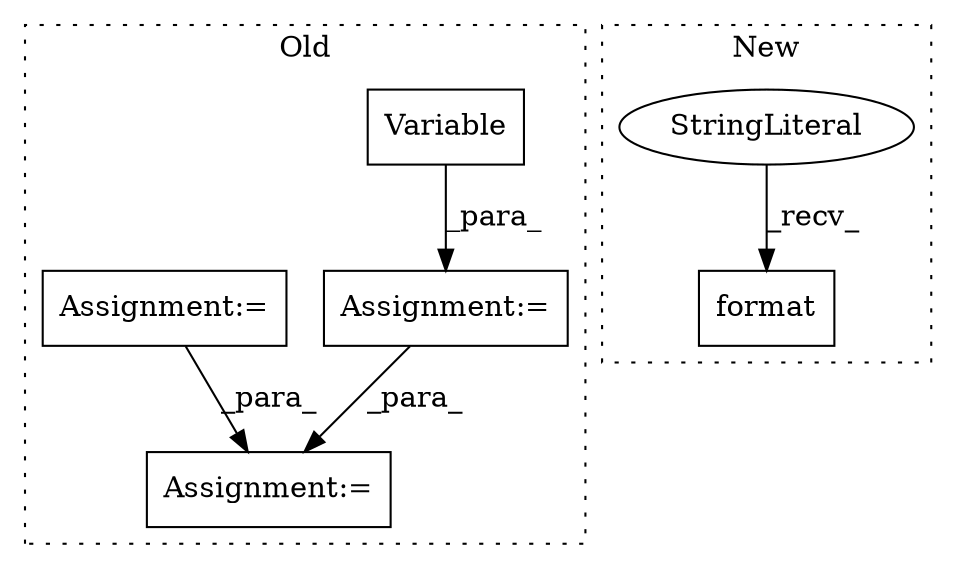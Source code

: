 digraph G {
subgraph cluster0 {
1 [label="Variable" a="32" s="3193,3220" l="9,1" shape="box"];
4 [label="Assignment:=" a="7" s="3634" l="1" shape="box"];
5 [label="Assignment:=" a="7" s="3192" l="1" shape="box"];
6 [label="Assignment:=" a="7" s="2962" l="16" shape="box"];
label = "Old";
style="dotted";
}
subgraph cluster1 {
2 [label="format" a="32" s="3619,3674" l="7,1" shape="box"];
3 [label="StringLiteral" a="45" s="3588" l="30" shape="ellipse"];
label = "New";
style="dotted";
}
1 -> 5 [label="_para_"];
3 -> 2 [label="_recv_"];
5 -> 4 [label="_para_"];
6 -> 4 [label="_para_"];
}